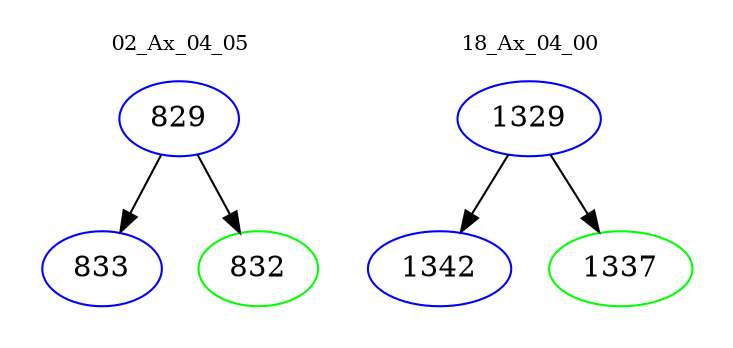digraph{
subgraph cluster_0 {
color = white
label = "02_Ax_04_05";
fontsize=10;
T0_829 [label="829", color="blue"]
T0_829 -> T0_833 [color="black"]
T0_833 [label="833", color="blue"]
T0_829 -> T0_832 [color="black"]
T0_832 [label="832", color="green"]
}
subgraph cluster_1 {
color = white
label = "18_Ax_04_00";
fontsize=10;
T1_1329 [label="1329", color="blue"]
T1_1329 -> T1_1342 [color="black"]
T1_1342 [label="1342", color="blue"]
T1_1329 -> T1_1337 [color="black"]
T1_1337 [label="1337", color="green"]
}
}

